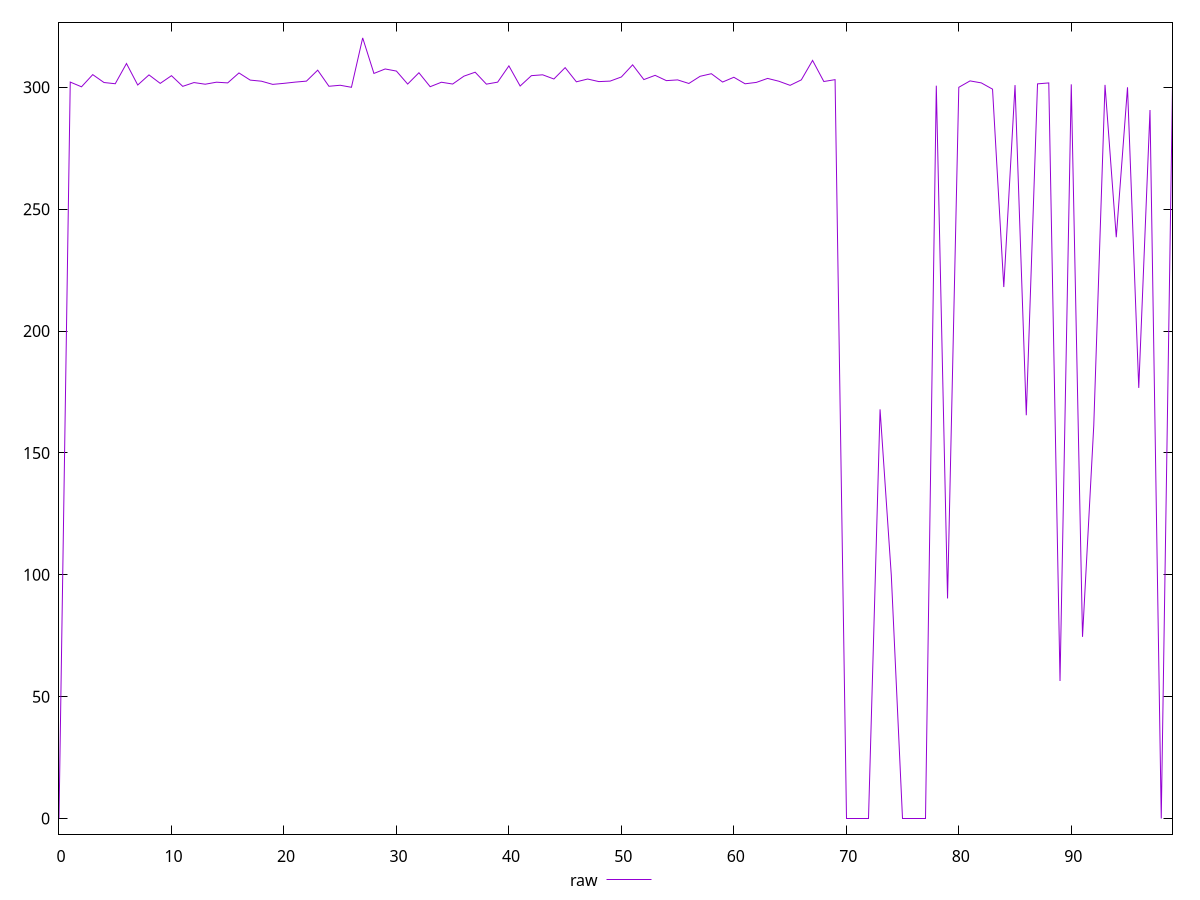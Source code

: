 reset

$raw <<EOF
0 0
1 302.144
2 300.202
3 305.2
4 301.96
5 301.46
6 309.754
7 300.936
8 305.086
9 301.606
10 304.77
11 300.39
12 301.942
13 301.266
14 302.094
15 301.804
16 305.892
17 302.952
18 302.498
19 301.198
20 301.622
21 302.126
22 302.532
23 307.028
24 300.42
25 300.836
26 300
27 320.262
28 305.69
29 307.518
30 306.654
31 301.326
32 305.966
33 300.24399999999997
34 302.076
35 301.338
36 304.566
37 306.188
38 301.296
39 302.112
40 308.786
41 300.52
42 304.776
43 305.126
44 303.404
45 308.068
46 302.248
47 303.392
48 302.336
49 302.54
50 304.238
51 309.214
52 303.164
53 304.906
54 302.734
55 303.034
56 301.568
57 304.514
58 305.574
59 302.158
60 304.114
61 301.438
62 302.008
63 303.642
64 302.49
65 300.8
66 303.05
67 311.03
68 302.372
69 303.138
70 0
71 0
72 0
73 167.86499999836087
74 99.72599999979138
75 0
76 0
77 0
78 300.662
79 90.30000000074506
80 300
81 302.624
82 301.806
83 299.2369999997318
84 218.03900000080466
85 300.908
86 165.46000000089407
87 301.406
88 301.79
89 56.430999998003244
90 301.208
91 74.54399999976158
92 161.23799999803305
93 300.982
94 238.48199999704957
95 300
96 176.6629999987781
97 290.68100000172853
98 0
99 300.472
EOF

set key outside below
set xrange [0:99]
set yrange [-6.40524:326.66724]
set trange [-6.40524:326.66724]
set terminal svg size 640, 500 enhanced background rgb 'white'
set output "reprap/uses-rel-preconnect/samples/pages/raw/values.svg"

plot $raw title "raw" with line

reset
